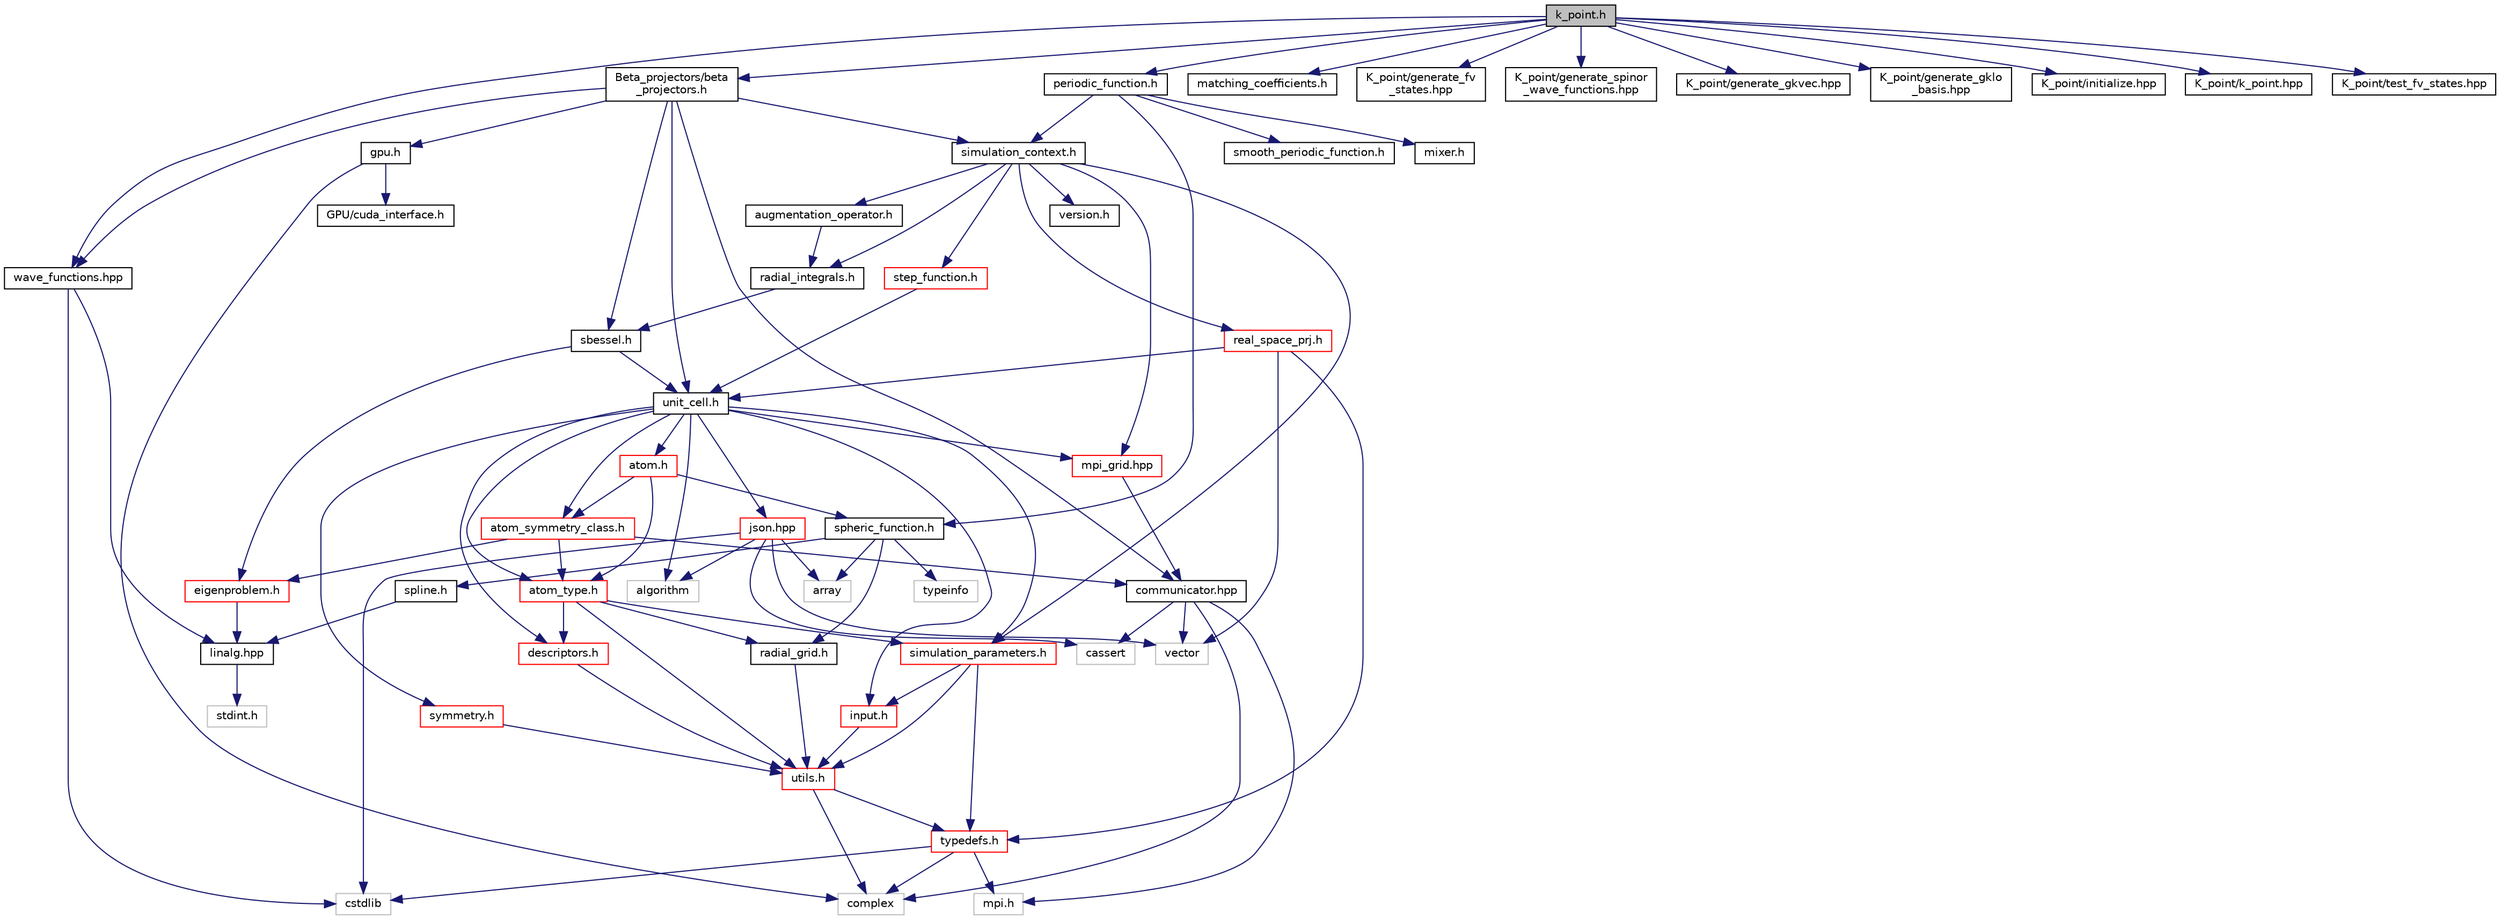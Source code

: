 digraph "k_point.h"
{
 // INTERACTIVE_SVG=YES
  edge [fontname="Helvetica",fontsize="10",labelfontname="Helvetica",labelfontsize="10"];
  node [fontname="Helvetica",fontsize="10",shape=record];
  Node1 [label="k_point.h",height=0.2,width=0.4,color="black", fillcolor="grey75", style="filled", fontcolor="black"];
  Node1 -> Node2 [color="midnightblue",fontsize="10",style="solid",fontname="Helvetica"];
  Node2 [label="periodic_function.h",height=0.2,width=0.4,color="black", fillcolor="white", style="filled",URL="$periodic__function_8h.html",tooltip="Contains declaration and partial implementation of sirius::Periodic_function class. "];
  Node2 -> Node3 [color="midnightblue",fontsize="10",style="solid",fontname="Helvetica"];
  Node3 [label="simulation_context.h",height=0.2,width=0.4,color="black", fillcolor="white", style="filled",URL="$simulation__context_8h.html",tooltip="Contains definition and implementation of Simulation_parameters and Simulation_context classes..."];
  Node3 -> Node4 [color="midnightblue",fontsize="10",style="solid",fontname="Helvetica"];
  Node4 [label="simulation_parameters.h",height=0.2,width=0.4,color="red", fillcolor="white", style="filled",URL="$simulation__parameters_8h.html",tooltip="Contains definition and implementation of sirius::Simulation_parameters class. "];
  Node4 -> Node5 [color="midnightblue",fontsize="10",style="solid",fontname="Helvetica"];
  Node5 [label="typedefs.h",height=0.2,width=0.4,color="red", fillcolor="white", style="filled",URL="$typedefs_8h.html",tooltip="Contains typedefs, enums and type_wrapper class. "];
  Node5 -> Node6 [color="midnightblue",fontsize="10",style="solid",fontname="Helvetica"];
  Node6 [label="cstdlib",height=0.2,width=0.4,color="grey75", fillcolor="white", style="filled"];
  Node5 -> Node7 [color="midnightblue",fontsize="10",style="solid",fontname="Helvetica"];
  Node7 [label="mpi.h",height=0.2,width=0.4,color="grey75", fillcolor="white", style="filled"];
  Node5 -> Node8 [color="midnightblue",fontsize="10",style="solid",fontname="Helvetica"];
  Node8 [label="complex",height=0.2,width=0.4,color="grey75", fillcolor="white", style="filled"];
  Node4 -> Node9 [color="midnightblue",fontsize="10",style="solid",fontname="Helvetica"];
  Node9 [label="utils.h",height=0.2,width=0.4,color="red", fillcolor="white", style="filled",URL="$utils_8h.html",tooltip="Contains definition and partial implementation of sirius::Utils class. "];
  Node9 -> Node8 [color="midnightblue",fontsize="10",style="solid",fontname="Helvetica"];
  Node9 -> Node5 [color="midnightblue",fontsize="10",style="solid",fontname="Helvetica"];
  Node4 -> Node10 [color="midnightblue",fontsize="10",style="solid",fontname="Helvetica"];
  Node10 [label="input.h",height=0.2,width=0.4,color="red", fillcolor="white", style="filled",URL="$input_8h.html",tooltip="Contains declarations and implementations of input parameters structures. "];
  Node10 -> Node9 [color="midnightblue",fontsize="10",style="solid",fontname="Helvetica"];
  Node3 -> Node11 [color="midnightblue",fontsize="10",style="solid",fontname="Helvetica"];
  Node11 [label="mpi_grid.hpp",height=0.2,width=0.4,color="red", fillcolor="white", style="filled",URL="$mpi__grid_8hpp.html",tooltip="Contains declaration and implementation of MPI_grid class. "];
  Node11 -> Node12 [color="midnightblue",fontsize="10",style="solid",fontname="Helvetica"];
  Node12 [label="communicator.hpp",height=0.2,width=0.4,color="black", fillcolor="white", style="filled",URL="$communicator_8hpp.html",tooltip="Contains declaration and implementation of Communicator class. "];
  Node12 -> Node7 [color="midnightblue",fontsize="10",style="solid",fontname="Helvetica"];
  Node12 -> Node13 [color="midnightblue",fontsize="10",style="solid",fontname="Helvetica"];
  Node13 [label="cassert",height=0.2,width=0.4,color="grey75", fillcolor="white", style="filled"];
  Node12 -> Node14 [color="midnightblue",fontsize="10",style="solid",fontname="Helvetica"];
  Node14 [label="vector",height=0.2,width=0.4,color="grey75", fillcolor="white", style="filled"];
  Node12 -> Node8 [color="midnightblue",fontsize="10",style="solid",fontname="Helvetica"];
  Node3 -> Node15 [color="midnightblue",fontsize="10",style="solid",fontname="Helvetica"];
  Node15 [label="step_function.h",height=0.2,width=0.4,color="red", fillcolor="white", style="filled",URL="$step__function_8h.html",tooltip="Contains definition and partial implementation of sirius::Step_function class. "];
  Node15 -> Node16 [color="midnightblue",fontsize="10",style="solid",fontname="Helvetica"];
  Node16 [label="unit_cell.h",height=0.2,width=0.4,color="black", fillcolor="white", style="filled",URL="$unit__cell_8h.html",tooltip="Contains definition and partial implementation of sirius::Unit_cell class. "];
  Node16 -> Node17 [color="midnightblue",fontsize="10",style="solid",fontname="Helvetica"];
  Node17 [label="algorithm",height=0.2,width=0.4,color="grey75", fillcolor="white", style="filled"];
  Node16 -> Node18 [color="midnightblue",fontsize="10",style="solid",fontname="Helvetica"];
  Node18 [label="descriptors.h",height=0.2,width=0.4,color="red", fillcolor="white", style="filled",URL="$descriptors_8h.html",tooltip="Descriptors for various data structures. "];
  Node18 -> Node9 [color="midnightblue",fontsize="10",style="solid",fontname="Helvetica"];
  Node16 -> Node19 [color="midnightblue",fontsize="10",style="solid",fontname="Helvetica"];
  Node19 [label="atom_type.h",height=0.2,width=0.4,color="red", fillcolor="white", style="filled",URL="$atom__type_8h.html",tooltip="Contains definition of sirius::radial_functions_index and sirius::basis_functions_index classes and d..."];
  Node19 -> Node18 [color="midnightblue",fontsize="10",style="solid",fontname="Helvetica"];
  Node19 -> Node9 [color="midnightblue",fontsize="10",style="solid",fontname="Helvetica"];
  Node19 -> Node20 [color="midnightblue",fontsize="10",style="solid",fontname="Helvetica"];
  Node20 [label="radial_grid.h",height=0.2,width=0.4,color="black", fillcolor="white", style="filled",URL="$radial__grid_8h.html",tooltip="Contains declaraion and partial implementation of sirius::Radial_grid class. "];
  Node20 -> Node9 [color="midnightblue",fontsize="10",style="solid",fontname="Helvetica"];
  Node19 -> Node4 [color="midnightblue",fontsize="10",style="solid",fontname="Helvetica"];
  Node16 -> Node21 [color="midnightblue",fontsize="10",style="solid",fontname="Helvetica"];
  Node21 [label="atom_symmetry_class.h",height=0.2,width=0.4,color="red", fillcolor="white", style="filled",URL="$atom__symmetry__class_8h.html",tooltip="Contains declaration and partial implementation of sirius::Atom_symmetry_class class. "];
  Node21 -> Node19 [color="midnightblue",fontsize="10",style="solid",fontname="Helvetica"];
  Node21 -> Node12 [color="midnightblue",fontsize="10",style="solid",fontname="Helvetica"];
  Node21 -> Node22 [color="midnightblue",fontsize="10",style="solid",fontname="Helvetica"];
  Node22 [label="eigenproblem.h",height=0.2,width=0.4,color="red", fillcolor="white", style="filled",URL="$eigenproblem_8h.html",tooltip="Contains definition and implementaiton of various eigenvalue solver interfaces. "];
  Node22 -> Node23 [color="midnightblue",fontsize="10",style="solid",fontname="Helvetica"];
  Node23 [label="linalg.hpp",height=0.2,width=0.4,color="black", fillcolor="white", style="filled",URL="$linalg_8hpp.html",tooltip="Linear algebra interface. "];
  Node23 -> Node24 [color="midnightblue",fontsize="10",style="solid",fontname="Helvetica"];
  Node24 [label="stdint.h",height=0.2,width=0.4,color="grey75", fillcolor="white", style="filled"];
  Node16 -> Node25 [color="midnightblue",fontsize="10",style="solid",fontname="Helvetica"];
  Node25 [label="atom.h",height=0.2,width=0.4,color="red", fillcolor="white", style="filled",URL="$atom_8h.html",tooltip="Contains declaration and partial implementation of sirius::Atom class. "];
  Node25 -> Node19 [color="midnightblue",fontsize="10",style="solid",fontname="Helvetica"];
  Node25 -> Node21 [color="midnightblue",fontsize="10",style="solid",fontname="Helvetica"];
  Node25 -> Node26 [color="midnightblue",fontsize="10",style="solid",fontname="Helvetica"];
  Node26 [label="spheric_function.h",height=0.2,width=0.4,color="black", fillcolor="white", style="filled",URL="$spheric__function_8h.html",tooltip="Contains declaration and implementation of sirius::Spheric_function and sirius::Spheric_function_grad..."];
  Node26 -> Node27 [color="midnightblue",fontsize="10",style="solid",fontname="Helvetica"];
  Node27 [label="array",height=0.2,width=0.4,color="grey75", fillcolor="white", style="filled"];
  Node26 -> Node28 [color="midnightblue",fontsize="10",style="solid",fontname="Helvetica"];
  Node28 [label="typeinfo",height=0.2,width=0.4,color="grey75", fillcolor="white", style="filled"];
  Node26 -> Node20 [color="midnightblue",fontsize="10",style="solid",fontname="Helvetica"];
  Node26 -> Node29 [color="midnightblue",fontsize="10",style="solid",fontname="Helvetica"];
  Node29 [label="spline.h",height=0.2,width=0.4,color="black", fillcolor="white", style="filled",URL="$spline_8h.html",tooltip="Contains definition and partial implementaiton of sirius::Spline class. "];
  Node29 -> Node23 [color="midnightblue",fontsize="10",style="solid",fontname="Helvetica"];
  Node16 -> Node11 [color="midnightblue",fontsize="10",style="solid",fontname="Helvetica"];
  Node16 -> Node30 [color="midnightblue",fontsize="10",style="solid",fontname="Helvetica"];
  Node30 [label="symmetry.h",height=0.2,width=0.4,color="red", fillcolor="white", style="filled",URL="$symmetry_8h.html",tooltip="Contains definition and partial implementation of sirius::Symmetry class. "];
  Node30 -> Node9 [color="midnightblue",fontsize="10",style="solid",fontname="Helvetica"];
  Node16 -> Node10 [color="midnightblue",fontsize="10",style="solid",fontname="Helvetica"];
  Node16 -> Node4 [color="midnightblue",fontsize="10",style="solid",fontname="Helvetica"];
  Node16 -> Node31 [color="midnightblue",fontsize="10",style="solid",fontname="Helvetica"];
  Node31 [label="json.hpp",height=0.2,width=0.4,color="red", fillcolor="white", style="filled",URL="$json_8hpp_source.html"];
  Node31 -> Node17 [color="midnightblue",fontsize="10",style="solid",fontname="Helvetica"];
  Node31 -> Node27 [color="midnightblue",fontsize="10",style="solid",fontname="Helvetica"];
  Node31 -> Node13 [color="midnightblue",fontsize="10",style="solid",fontname="Helvetica"];
  Node31 -> Node6 [color="midnightblue",fontsize="10",style="solid",fontname="Helvetica"];
  Node31 -> Node14 [color="midnightblue",fontsize="10",style="solid",fontname="Helvetica"];
  Node3 -> Node32 [color="midnightblue",fontsize="10",style="solid",fontname="Helvetica"];
  Node32 [label="real_space_prj.h",height=0.2,width=0.4,color="red", fillcolor="white", style="filled",URL="$real__space__prj_8h_source.html"];
  Node32 -> Node14 [color="midnightblue",fontsize="10",style="solid",fontname="Helvetica"];
  Node32 -> Node5 [color="midnightblue",fontsize="10",style="solid",fontname="Helvetica"];
  Node32 -> Node16 [color="midnightblue",fontsize="10",style="solid",fontname="Helvetica"];
  Node3 -> Node33 [color="midnightblue",fontsize="10",style="solid",fontname="Helvetica"];
  Node33 [label="version.h",height=0.2,width=0.4,color="black", fillcolor="white", style="filled",URL="$version_8h_source.html"];
  Node3 -> Node34 [color="midnightblue",fontsize="10",style="solid",fontname="Helvetica"];
  Node34 [label="augmentation_operator.h",height=0.2,width=0.4,color="black", fillcolor="white", style="filled",URL="$augmentation__operator_8h.html",tooltip="Contains implementation of sirius::Augmentation_operator class. "];
  Node34 -> Node35 [color="midnightblue",fontsize="10",style="solid",fontname="Helvetica"];
  Node35 [label="radial_integrals.h",height=0.2,width=0.4,color="black", fillcolor="white", style="filled",URL="$radial__integrals_8h.html",tooltip="Representation of various radial integrals. "];
  Node35 -> Node36 [color="midnightblue",fontsize="10",style="solid",fontname="Helvetica"];
  Node36 [label="sbessel.h",height=0.2,width=0.4,color="black", fillcolor="white", style="filled",URL="$sbessel_8h.html",tooltip="Contains implementation of sirius::Spherical_Bessel_functions and sirius::sbessel_approx classes..."];
  Node36 -> Node22 [color="midnightblue",fontsize="10",style="solid",fontname="Helvetica"];
  Node36 -> Node16 [color="midnightblue",fontsize="10",style="solid",fontname="Helvetica"];
  Node3 -> Node35 [color="midnightblue",fontsize="10",style="solid",fontname="Helvetica"];
  Node2 -> Node26 [color="midnightblue",fontsize="10",style="solid",fontname="Helvetica"];
  Node2 -> Node37 [color="midnightblue",fontsize="10",style="solid",fontname="Helvetica"];
  Node37 [label="smooth_periodic_function.h",height=0.2,width=0.4,color="black", fillcolor="white", style="filled",URL="$smooth__periodic__function_8h.html",tooltip="Contains declaration and implementation of sirius::Smooth_periodic_function and sirius::Smooth_period..."];
  Node2 -> Node38 [color="midnightblue",fontsize="10",style="solid",fontname="Helvetica"];
  Node38 [label="mixer.h",height=0.2,width=0.4,color="black", fillcolor="white", style="filled",URL="$mixer_8h.html",tooltip="Contains definition and implementation of sirius::Mixer, sirius::Linear_mixer, sirius::Broyden1 and s..."];
  Node1 -> Node39 [color="midnightblue",fontsize="10",style="solid",fontname="Helvetica"];
  Node39 [label="matching_coefficients.h",height=0.2,width=0.4,color="black", fillcolor="white", style="filled",URL="$matching__coefficients_8h.html",tooltip="Contains definition and partial implementation of sirius::Matching_coefficients class. "];
  Node1 -> Node40 [color="midnightblue",fontsize="10",style="solid",fontname="Helvetica"];
  Node40 [label="Beta_projectors/beta\l_projectors.h",height=0.2,width=0.4,color="black", fillcolor="white", style="filled",URL="$beta__projectors_8h.html",tooltip="Contains declaration and implementation of sirius::Beta_projectors class. "];
  Node40 -> Node41 [color="midnightblue",fontsize="10",style="solid",fontname="Helvetica"];
  Node41 [label="gpu.h",height=0.2,width=0.4,color="black", fillcolor="white", style="filled",URL="$gpu_8h.html",tooltip="Interface to CUDA related functions. "];
  Node41 -> Node8 [color="midnightblue",fontsize="10",style="solid",fontname="Helvetica"];
  Node41 -> Node42 [color="midnightblue",fontsize="10",style="solid",fontname="Helvetica"];
  Node42 [label="GPU/cuda_interface.h",height=0.2,width=0.4,color="black", fillcolor="white", style="filled",URL="$cuda__interface_8h_source.html"];
  Node40 -> Node12 [color="midnightblue",fontsize="10",style="solid",fontname="Helvetica"];
  Node40 -> Node16 [color="midnightblue",fontsize="10",style="solid",fontname="Helvetica"];
  Node40 -> Node43 [color="midnightblue",fontsize="10",style="solid",fontname="Helvetica"];
  Node43 [label="wave_functions.hpp",height=0.2,width=0.4,color="black", fillcolor="white", style="filled",URL="$wave__functions_8hpp.html",tooltip="Contains declaration and implementation of wave_functions class. "];
  Node43 -> Node6 [color="midnightblue",fontsize="10",style="solid",fontname="Helvetica"];
  Node43 -> Node23 [color="midnightblue",fontsize="10",style="solid",fontname="Helvetica"];
  Node40 -> Node36 [color="midnightblue",fontsize="10",style="solid",fontname="Helvetica"];
  Node40 -> Node3 [color="midnightblue",fontsize="10",style="solid",fontname="Helvetica"];
  Node1 -> Node43 [color="midnightblue",fontsize="10",style="solid",fontname="Helvetica"];
  Node1 -> Node44 [color="midnightblue",fontsize="10",style="solid",fontname="Helvetica"];
  Node44 [label="K_point/generate_fv\l_states.hpp",height=0.2,width=0.4,color="black", fillcolor="white", style="filled",URL="$generate__fv__states_8hpp.html",tooltip="Contains implementation of sirius::K_point::generate_fv_states method. "];
  Node1 -> Node45 [color="midnightblue",fontsize="10",style="solid",fontname="Helvetica"];
  Node45 [label="K_point/generate_spinor\l_wave_functions.hpp",height=0.2,width=0.4,color="black", fillcolor="white", style="filled",URL="$generate__spinor__wave__functions_8hpp_source.html"];
  Node1 -> Node46 [color="midnightblue",fontsize="10",style="solid",fontname="Helvetica"];
  Node46 [label="K_point/generate_gkvec.hpp",height=0.2,width=0.4,color="black", fillcolor="white", style="filled",URL="$generate__gkvec_8hpp_source.html"];
  Node1 -> Node47 [color="midnightblue",fontsize="10",style="solid",fontname="Helvetica"];
  Node47 [label="K_point/generate_gklo\l_basis.hpp",height=0.2,width=0.4,color="black", fillcolor="white", style="filled",URL="$generate__gklo__basis_8hpp_source.html"];
  Node1 -> Node48 [color="midnightblue",fontsize="10",style="solid",fontname="Helvetica"];
  Node48 [label="K_point/initialize.hpp",height=0.2,width=0.4,color="black", fillcolor="white", style="filled",URL="$initialize_8hpp_source.html"];
  Node1 -> Node49 [color="midnightblue",fontsize="10",style="solid",fontname="Helvetica"];
  Node49 [label="K_point/k_point.hpp",height=0.2,width=0.4,color="black", fillcolor="white", style="filled",URL="$k__point_8hpp_source.html"];
  Node1 -> Node50 [color="midnightblue",fontsize="10",style="solid",fontname="Helvetica"];
  Node50 [label="K_point/test_fv_states.hpp",height=0.2,width=0.4,color="black", fillcolor="white", style="filled",URL="$test__fv__states_8hpp_source.html"];
}
